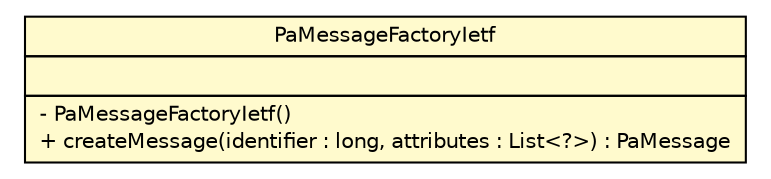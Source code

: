 #!/usr/local/bin/dot
#
# Class diagram 
# Generated by UMLGraph version R5_6 (http://www.umlgraph.org/)
#

digraph G {
	edge [fontname="Helvetica",fontsize=10,labelfontname="Helvetica",labelfontsize=10];
	node [fontname="Helvetica",fontsize=10,shape=plaintext];
	nodesep=0.25;
	ranksep=0.5;
	// org.ietf.nea.pa.message.PaMessageFactoryIetf
	c88795 [label=<<table title="org.ietf.nea.pa.message.PaMessageFactoryIetf" border="0" cellborder="1" cellspacing="0" cellpadding="2" port="p" bgcolor="lemonChiffon" href="./PaMessageFactoryIetf.html">
		<tr><td><table border="0" cellspacing="0" cellpadding="1">
<tr><td align="center" balign="center"> PaMessageFactoryIetf </td></tr>
		</table></td></tr>
		<tr><td><table border="0" cellspacing="0" cellpadding="1">
<tr><td align="left" balign="left">  </td></tr>
		</table></td></tr>
		<tr><td><table border="0" cellspacing="0" cellpadding="1">
<tr><td align="left" balign="left"> - PaMessageFactoryIetf() </td></tr>
<tr><td align="left" balign="left"> + createMessage(identifier : long, attributes : List&lt;?&gt;) : PaMessage </td></tr>
		</table></td></tr>
		</table>>, URL="./PaMessageFactoryIetf.html", fontname="Helvetica", fontcolor="black", fontsize=10.0];
}

